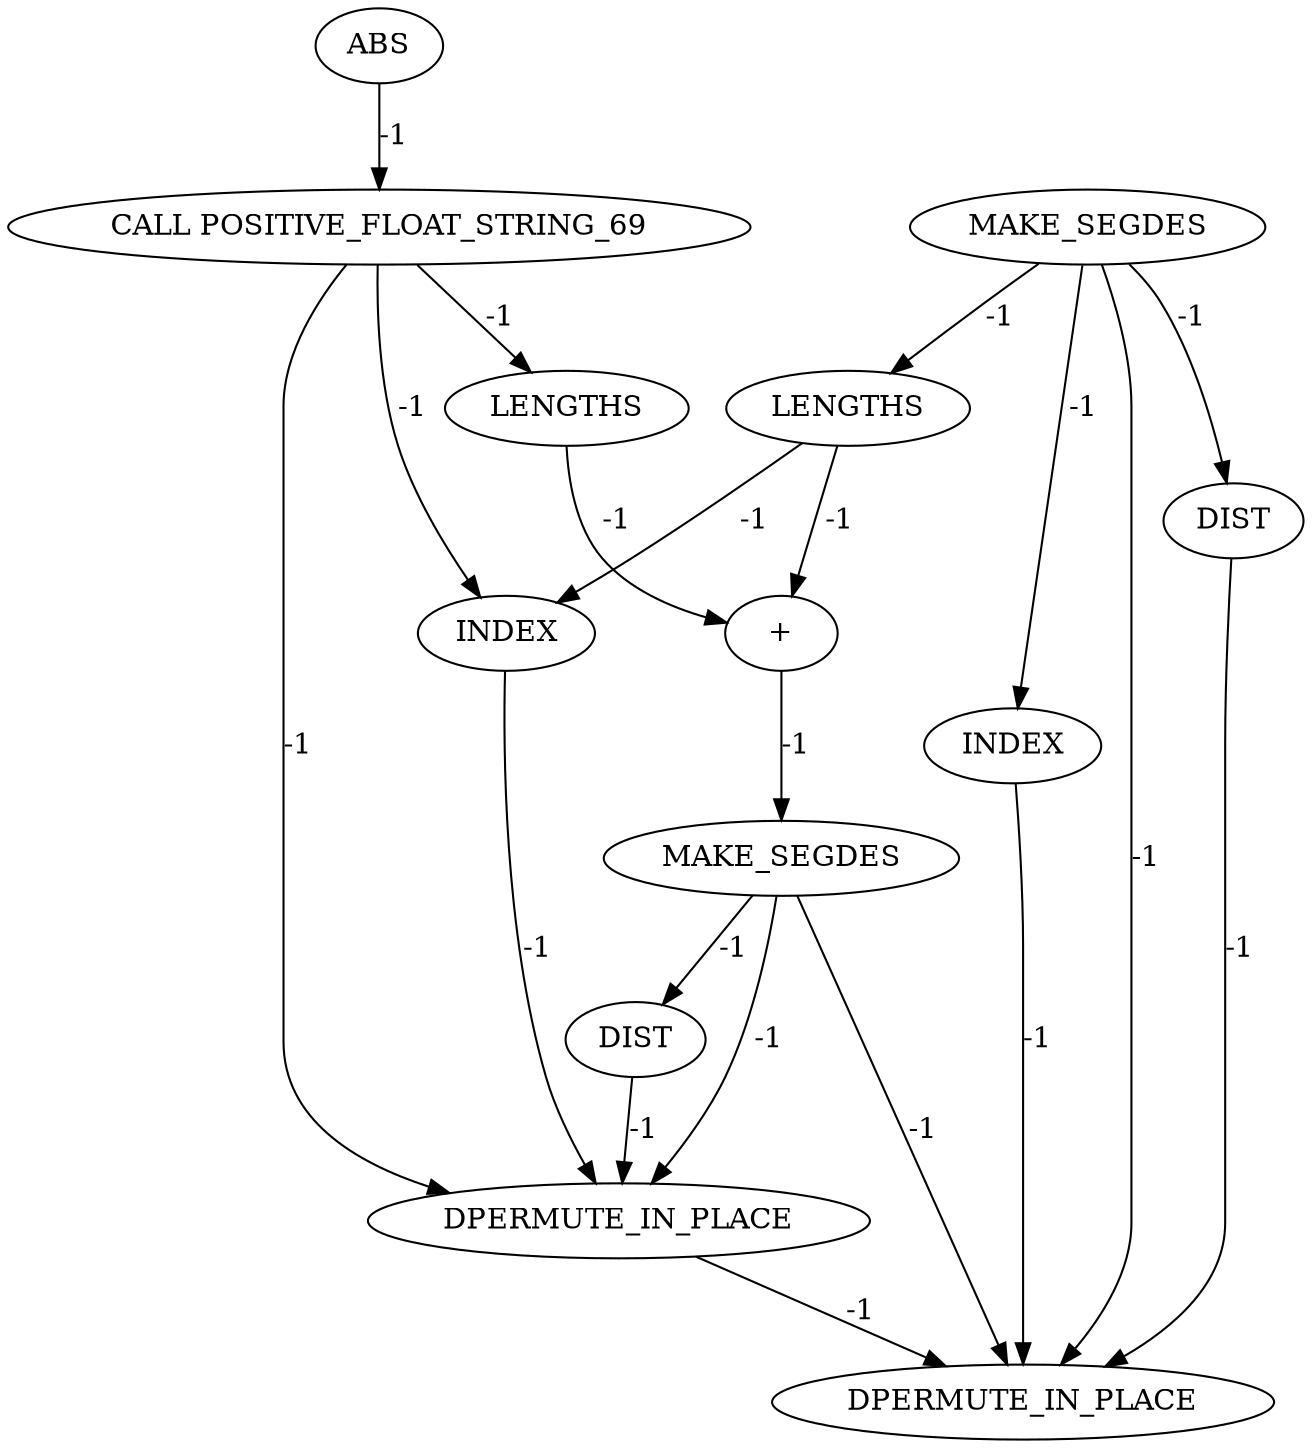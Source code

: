 digraph {
	ep_A_INST_8896 [label=LENGTHS cost=0]
	ep_A_INST_10413 [label=DPERMUTE_IN_PLACE cost=0]
	ep_A_INST_8915 [label="+" cost=0]
	ep_A_INST_10412 [label=DPERMUTE_IN_PLACE cost=0]
	ep_A_INST_1368 [label=ABS cost=0]
	ep_A_INST_8881 [label=DIST cost=0]
	ep_A_INST_8914 [label=LENGTHS cost=0]
	ep_A_INST_1373 [label="CALL POSITIVE_FLOAT_STRING_69" cost=0]
	ep_A_INST_8875 [label=MAKE_SEGDES cost=0]
	ep_A_INST_8920 [label=MAKE_SEGDES cost=0]
	ep_A_INST_8926 [label=DIST cost=0]
	ep_A_INST_8904 [label=INDEX cost=0]
	ep_A_INST_8892 [label=INDEX cost=0]
	ep_A_INST_8896 -> ep_A_INST_8904 [label=-1 cost=-1]
	ep_A_INST_8896 -> ep_A_INST_8915 [label=-1 cost=-1]
	ep_A_INST_8915 -> ep_A_INST_8920 [label=-1 cost=-1]
	ep_A_INST_10412 -> ep_A_INST_10413 [label=-1 cost=-1]
	ep_A_INST_1368 -> ep_A_INST_1373 [label=-1 cost=-1]
	ep_A_INST_8881 -> ep_A_INST_10413 [label=-1 cost=-1]
	ep_A_INST_8914 -> ep_A_INST_8915 [label=-1 cost=-1]
	ep_A_INST_1373 -> ep_A_INST_8904 [label=-1 cost=-1]
	ep_A_INST_1373 -> ep_A_INST_8914 [label=-1 cost=-1]
	ep_A_INST_1373 -> ep_A_INST_10412 [label=-1 cost=-1]
	ep_A_INST_8875 -> ep_A_INST_8881 [label=-1 cost=-1]
	ep_A_INST_8875 -> ep_A_INST_8892 [label=-1 cost=-1]
	ep_A_INST_8875 -> ep_A_INST_8896 [label=-1 cost=-1]
	ep_A_INST_8875 -> ep_A_INST_10413 [label=-1 cost=-1]
	ep_A_INST_8920 -> ep_A_INST_8926 [label=-1 cost=-1]
	ep_A_INST_8920 -> ep_A_INST_10412 [label=-1 cost=-1]
	ep_A_INST_8920 -> ep_A_INST_10413 [label=-1 cost=-1]
	ep_A_INST_8926 -> ep_A_INST_10412 [label=-1 cost=-1]
	ep_A_INST_8904 -> ep_A_INST_10412 [label=-1 cost=-1]
	ep_A_INST_8892 -> ep_A_INST_10413 [label=-1 cost=-1]
}
